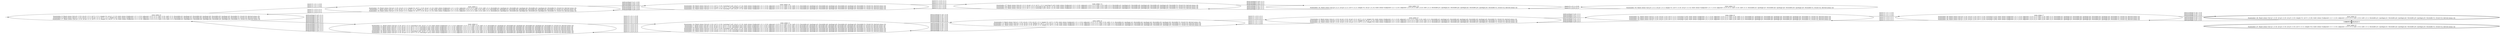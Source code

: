 digraph {
rankdir="LR"
s0[label="state_index=0
State(index=9, fluent atoms=[(at p2 c_0_0), (at p3 c_0_1), (at t1 c_0_1), (empty t1), (at p1 c_0_1)], static atoms=[(adjacent c_0_1 c_0_0), (adjacent c_0_0 c_0_1), (cell c_0_0), (cell c_0_1), (locatable p1), (package p1), (locatable p2), (package p2), (locatable p3), (package p3), (locatable t1), (truck t1)], derived atoms=[])
State(index=0, fluent atoms=[(at p1 c_0_0), (at p3 c_0_1), (at p2 c_0_1), (at t1 c_0_1), (empty t1)], static atoms=[(adjacent c_0_1 c_0_0), (adjacent c_0_0 c_0_1), (cell c_0_0), (cell c_0_1), (locatable p1), (package p1), (locatable p2), (package p2), (locatable p3), (package p3), (locatable t1), (truck t1)], derived atoms=[])
State(index=17, fluent atoms=[(at p3 c_0_0), (at p2 c_0_1), (at t1 c_0_1), (empty t1), (at p1 c_0_1)], static atoms=[(adjacent c_0_1 c_0_0), (adjacent c_0_0 c_0_1), (cell c_0_0), (cell c_0_1), (locatable p1), (package p1), (locatable p2), (package p2), (locatable p3), (package p3), (locatable t1), (truck t1)], derived atoms=[])
"]
s1[label="state_index=1
State(index=10, fluent atoms=[(at p2 c_0_0), (at p3 c_0_1), (empty t1), (at t1 c_0_0), (at p1 c_0_1)], static atoms=[(adjacent c_0_1 c_0_0), (adjacent c_0_0 c_0_1), (cell c_0_0), (cell c_0_1), (locatable p1), (package p1), (locatable p2), (package p2), (locatable p3), (package p3), (locatable t1), (truck t1)], derived atoms=[])
State(index=1, fluent atoms=[(at p1 c_0_0), (at p3 c_0_1), (at p2 c_0_1), (empty t1), (at t1 c_0_0)], static atoms=[(adjacent c_0_1 c_0_0), (adjacent c_0_0 c_0_1), (cell c_0_0), (cell c_0_1), (locatable p1), (package p1), (locatable p2), (package p2), (locatable p3), (package p3), (locatable t1), (truck t1)], derived atoms=[])
State(index=18, fluent atoms=[(at p3 c_0_0), (at p2 c_0_1), (empty t1), (at t1 c_0_0), (at p1 c_0_1)], static atoms=[(adjacent c_0_1 c_0_0), (adjacent c_0_0 c_0_1), (cell c_0_0), (cell c_0_1), (locatable p1), (package p1), (locatable p2), (package p2), (locatable p3), (package p3), (locatable t1), (truck t1)], derived atoms=[])
"]
s2[label="state_index=2
State(index=11, fluent atoms=[(at p2 c_0_0), (at t1 c_0_1), (carrying t1 p3), (at p1 c_0_1)], static atoms=[(adjacent c_0_1 c_0_0), (adjacent c_0_0 c_0_1), (cell c_0_0), (cell c_0_1), (locatable p1), (package p1), (locatable p2), (package p2), (locatable p3), (package p3), (locatable t1), (truck t1)], derived atoms=[])
State(index=8, fluent atoms=[(at p2 c_0_0), (at p3 c_0_1), (at t1 c_0_1), (carrying t1 p1)], static atoms=[(adjacent c_0_1 c_0_0), (adjacent c_0_0 c_0_1), (cell c_0_0), (cell c_0_1), (locatable p1), (package p1), (locatable p2), (package p2), (locatable p3), (package p3), (locatable t1), (truck t1)], derived atoms=[])
State(index=3, fluent atoms=[(at p1 c_0_0), (at p3 c_0_1), (at t1 c_0_1), (carrying t1 p2)], static atoms=[(adjacent c_0_1 c_0_0), (adjacent c_0_0 c_0_1), (cell c_0_0), (cell c_0_1), (locatable p1), (package p1), (locatable p2), (package p2), (locatable p3), (package p3), (locatable t1), (truck t1)], derived atoms=[])
State(index=2, fluent atoms=[(at p1 c_0_0), (at p2 c_0_1), (at t1 c_0_1), (carrying t1 p3)], static atoms=[(adjacent c_0_1 c_0_0), (adjacent c_0_0 c_0_1), (cell c_0_0), (cell c_0_1), (locatable p1), (package p1), (locatable p2), (package p2), (locatable p3), (package p3), (locatable t1), (truck t1)], derived atoms=[])
State(index=16, fluent atoms=[(at p3 c_0_0), (at t1 c_0_1), (carrying t1 p2), (at p1 c_0_1)], static atoms=[(adjacent c_0_1 c_0_0), (adjacent c_0_0 c_0_1), (cell c_0_0), (cell c_0_1), (locatable p1), (package p1), (locatable p2), (package p2), (locatable p3), (package p3), (locatable t1), (truck t1)], derived atoms=[])
State(index=19, fluent atoms=[(at p3 c_0_0), (at p2 c_0_1), (at t1 c_0_1), (carrying t1 p1)], static atoms=[(adjacent c_0_1 c_0_0), (adjacent c_0_0 c_0_1), (cell c_0_0), (cell c_0_1), (locatable p1), (package p1), (locatable p2), (package p2), (locatable p3), (package p3), (locatable t1), (truck t1)], derived atoms=[])
"]
s3[label="state_index=3
State(index=12, fluent atoms=[(at p2 c_0_0), (at t1 c_0_0), (carrying t1 p3), (at p1 c_0_1)], static atoms=[(adjacent c_0_1 c_0_0), (adjacent c_0_0 c_0_1), (cell c_0_0), (cell c_0_1), (locatable p1), (package p1), (locatable p2), (package p2), (locatable p3), (package p3), (locatable t1), (truck t1)], derived atoms=[])
State(index=7, fluent atoms=[(at p2 c_0_0), (at p3 c_0_1), (at t1 c_0_0), (carrying t1 p1)], static atoms=[(adjacent c_0_1 c_0_0), (adjacent c_0_0 c_0_1), (cell c_0_0), (cell c_0_1), (locatable p1), (package p1), (locatable p2), (package p2), (locatable p3), (package p3), (locatable t1), (truck t1)], derived atoms=[])
State(index=4, fluent atoms=[(at p1 c_0_0), (at p3 c_0_1), (at t1 c_0_0), (carrying t1 p2)], static atoms=[(adjacent c_0_1 c_0_0), (adjacent c_0_0 c_0_1), (cell c_0_0), (cell c_0_1), (locatable p1), (package p1), (locatable p2), (package p2), (locatable p3), (package p3), (locatable t1), (truck t1)], derived atoms=[])
State(index=15, fluent atoms=[(at p3 c_0_0), (at t1 c_0_0), (carrying t1 p2), (at p1 c_0_1)], static atoms=[(adjacent c_0_1 c_0_0), (adjacent c_0_0 c_0_1), (cell c_0_0), (cell c_0_1), (locatable p1), (package p1), (locatable p2), (package p2), (locatable p3), (package p3), (locatable t1), (truck t1)], derived atoms=[])
State(index=20, fluent atoms=[(at p3 c_0_0), (at p2 c_0_1), (at t1 c_0_0), (carrying t1 p1)], static atoms=[(adjacent c_0_1 c_0_0), (adjacent c_0_0 c_0_1), (cell c_0_0), (cell c_0_1), (locatable p1), (package p1), (locatable p2), (package p2), (locatable p3), (package p3), (locatable t1), (truck t1)], derived atoms=[])
State(index=23, fluent atoms=[(at p1 c_0_0), (at p2 c_0_1), (at t1 c_0_0), (carrying t1 p3)], static atoms=[(adjacent c_0_1 c_0_0), (adjacent c_0_0 c_0_1), (cell c_0_0), (cell c_0_1), (locatable p1), (package p1), (locatable p2), (package p2), (locatable p3), (package p3), (locatable t1), (truck t1)], derived atoms=[])
"]
s4[label="state_index=4
State(index=5, fluent atoms=[(at p1 c_0_0), (at p2 c_0_0), (at p3 c_0_1), (empty t1), (at t1 c_0_0)], static atoms=[(adjacent c_0_1 c_0_0), (adjacent c_0_0 c_0_1), (cell c_0_0), (cell c_0_1), (locatable p1), (package p1), (locatable p2), (package p2), (locatable p3), (package p3), (locatable t1), (truck t1)], derived atoms=[])
State(index=13, fluent atoms=[(at p2 c_0_0), (at p3 c_0_0), (empty t1), (at t1 c_0_0), (at p1 c_0_1)], static atoms=[(adjacent c_0_1 c_0_0), (adjacent c_0_0 c_0_1), (cell c_0_0), (cell c_0_1), (locatable p1), (package p1), (locatable p2), (package p2), (locatable p3), (package p3), (locatable t1), (truck t1)], derived atoms=[])
State(index=21, fluent atoms=[(at p1 c_0_0), (at p3 c_0_0), (at p2 c_0_1), (empty t1), (at t1 c_0_0)], static atoms=[(adjacent c_0_1 c_0_0), (adjacent c_0_0 c_0_1), (cell c_0_0), (cell c_0_1), (locatable p1), (package p1), (locatable p2), (package p2), (locatable p3), (package p3), (locatable t1), (truck t1)], derived atoms=[])
"]
s5[label="state_index=5
State(index=6, fluent atoms=[(at p1 c_0_0), (at p2 c_0_0), (at p3 c_0_1), (at t1 c_0_1), (empty t1)], static atoms=[(adjacent c_0_1 c_0_0), (adjacent c_0_0 c_0_1), (cell c_0_0), (cell c_0_1), (locatable p1), (package p1), (locatable p2), (package p2), (locatable p3), (package p3), (locatable t1), (truck t1)], derived atoms=[])
State(index=14, fluent atoms=[(at p2 c_0_0), (at p3 c_0_0), (at t1 c_0_1), (empty t1), (at p1 c_0_1)], static atoms=[(adjacent c_0_1 c_0_0), (adjacent c_0_0 c_0_1), (cell c_0_0), (cell c_0_1), (locatable p1), (package p1), (locatable p2), (package p2), (locatable p3), (package p3), (locatable t1), (truck t1)], derived atoms=[])
State(index=22, fluent atoms=[(at p1 c_0_0), (at p3 c_0_0), (at p2 c_0_1), (at t1 c_0_1), (empty t1)], static atoms=[(adjacent c_0_1 c_0_0), (adjacent c_0_0 c_0_1), (cell c_0_0), (cell c_0_1), (locatable p1), (package p1), (locatable p2), (package p2), (locatable p3), (package p3), (locatable t1), (truck t1)], derived atoms=[])
"]
s6[label="state_index=6
State(index=31, fluent atoms=[(at p1 c_0_0), (at p2 c_0_0), (at t1 c_0_1), (carrying t1 p3)], static atoms=[(adjacent c_0_1 c_0_0), (adjacent c_0_0 c_0_1), (cell c_0_0), (cell c_0_1), (locatable p1), (package p1), (locatable p2), (package p2), (locatable p3), (package p3), (locatable t1), (truck t1)], derived atoms=[])
State(index=30, fluent atoms=[(at p2 c_0_0), (at p3 c_0_0), (at t1 c_0_1), (carrying t1 p1)], static atoms=[(adjacent c_0_1 c_0_0), (adjacent c_0_0 c_0_1), (cell c_0_0), (cell c_0_1), (locatable p1), (package p1), (locatable p2), (package p2), (locatable p3), (package p3), (locatable t1), (truck t1)], derived atoms=[])
State(index=24, fluent atoms=[(at p1 c_0_0), (at p3 c_0_0), (at t1 c_0_1), (carrying t1 p2)], static atoms=[(adjacent c_0_1 c_0_0), (adjacent c_0_0 c_0_1), (cell c_0_0), (cell c_0_1), (locatable p1), (package p1), (locatable p2), (package p2), (locatable p3), (package p3), (locatable t1), (truck t1)], derived atoms=[])
"]
s7[label="state_index=7
State(index=29, fluent atoms=[(at p2 c_0_0), (at p3 c_0_0), (at t1 c_0_0), (carrying t1 p1)], static atoms=[(adjacent c_0_1 c_0_0), (adjacent c_0_0 c_0_1), (cell c_0_0), (cell c_0_1), (locatable p1), (package p1), (locatable p2), (package p2), (locatable p3), (package p3), (locatable t1), (truck t1)], derived atoms=[])
State(index=25, fluent atoms=[(at p1 c_0_0), (at p3 c_0_0), (at t1 c_0_0), (carrying t1 p2)], static atoms=[(adjacent c_0_1 c_0_0), (adjacent c_0_0 c_0_1), (cell c_0_0), (cell c_0_1), (locatable p1), (package p1), (locatable p2), (package p2), (locatable p3), (package p3), (locatable t1), (truck t1)], derived atoms=[])
State(index=28, fluent atoms=[(at p1 c_0_0), (at p2 c_0_0), (at t1 c_0_0), (carrying t1 p3)], static atoms=[(adjacent c_0_1 c_0_0), (adjacent c_0_0 c_0_1), (cell c_0_0), (cell c_0_1), (locatable p1), (package p1), (locatable p2), (package p2), (locatable p3), (package p3), (locatable t1), (truck t1)], derived atoms=[])
"]
s8[peripheries=2,label="state_index=8
State(index=26, fluent atoms=[(at p1 c_0_0), (at p2 c_0_0), (at p3 c_0_0), (empty t1), (at t1 c_0_0)], static atoms=[(adjacent c_0_1 c_0_0), (adjacent c_0_0 c_0_1), (cell c_0_0), (cell c_0_1), (locatable p1), (package p1), (locatable p2), (package p2), (locatable p3), (package p3), (locatable t1), (truck t1)], derived atoms=[])
"]
s9[peripheries=2,label="state_index=9
State(index=27, fluent atoms=[(at p1 c_0_0), (at p2 c_0_0), (at p3 c_0_0), (at t1 c_0_1), (empty t1)], static atoms=[(adjacent c_0_1 c_0_0), (adjacent c_0_0 c_0_1), (cell c_0_0), (cell c_0_1), (locatable p1), (package p1), (locatable p2), (package p2), (locatable p3), (package p3), (locatable t1), (truck t1)], derived atoms=[])
"]
s10[label="state_index=10
State(index=39, fluent atoms=[(at p3 c_0_1), (at t1 c_0_0), (carrying t1 p2), (at p1 c_0_1)], static atoms=[(adjacent c_0_1 c_0_0), (adjacent c_0_0 c_0_1), (cell c_0_0), (cell c_0_1), (locatable p1), (package p1), (locatable p2), (package p2), (locatable p3), (package p3), (locatable t1), (truck t1)], derived atoms=[])
State(index=38, fluent atoms=[(at p3 c_0_1), (at p2 c_0_1), (at t1 c_0_0), (carrying t1 p1)], static atoms=[(adjacent c_0_1 c_0_0), (adjacent c_0_0 c_0_1), (cell c_0_0), (cell c_0_1), (locatable p1), (package p1), (locatable p2), (package p2), (locatable p3), (package p3), (locatable t1), (truck t1)], derived atoms=[])
State(index=32, fluent atoms=[(at p2 c_0_1), (at t1 c_0_0), (carrying t1 p3), (at p1 c_0_1)], static atoms=[(adjacent c_0_1 c_0_0), (adjacent c_0_0 c_0_1), (cell c_0_0), (cell c_0_1), (locatable p1), (package p1), (locatable p2), (package p2), (locatable p3), (package p3), (locatable t1), (truck t1)], derived atoms=[])
"]
s11[label="state_index=11
State(index=37, fluent atoms=[(at p3 c_0_1), (at p2 c_0_1), (at t1 c_0_1), (carrying t1 p1)], static atoms=[(adjacent c_0_1 c_0_0), (adjacent c_0_0 c_0_1), (cell c_0_0), (cell c_0_1), (locatable p1), (package p1), (locatable p2), (package p2), (locatable p3), (package p3), (locatable t1), (truck t1)], derived atoms=[])
State(index=36, fluent atoms=[(at p3 c_0_1), (at t1 c_0_1), (carrying t1 p2), (at p1 c_0_1)], static atoms=[(adjacent c_0_1 c_0_0), (adjacent c_0_0 c_0_1), (cell c_0_0), (cell c_0_1), (locatable p1), (package p1), (locatable p2), (package p2), (locatable p3), (package p3), (locatable t1), (truck t1)], derived atoms=[])
State(index=33, fluent atoms=[(at p2 c_0_1), (at t1 c_0_1), (carrying t1 p3), (at p1 c_0_1)], static atoms=[(adjacent c_0_1 c_0_0), (adjacent c_0_0 c_0_1), (cell c_0_0), (cell c_0_1), (locatable p1), (package p1), (locatable p2), (package p2), (locatable p3), (package p3), (locatable t1), (truck t1)], derived atoms=[])
"]
s12[label="state_index=12
State(index=34, fluent atoms=[(at p3 c_0_1), (at p2 c_0_1), (at t1 c_0_1), (empty t1), (at p1 c_0_1)], static atoms=[(adjacent c_0_1 c_0_0), (adjacent c_0_0 c_0_1), (cell c_0_0), (cell c_0_1), (locatable p1), (package p1), (locatable p2), (package p2), (locatable p3), (package p3), (locatable t1), (truck t1)], derived atoms=[])
"]
s13[label="state_index=13
State(index=35, fluent atoms=[(at p3 c_0_1), (at p2 c_0_1), (empty t1), (at t1 c_0_0), (at p1 c_0_1)], static atoms=[(adjacent c_0_1 c_0_0), (adjacent c_0_0 c_0_1), (cell c_0_0), (cell c_0_1), (locatable p1), (package p1), (locatable p2), (package p2), (locatable p3), (package p3), (locatable t1), (truck t1)], derived atoms=[])
"]
Dangling [ label = "", style = invis ]
{ rank = same; Dangling }
Dangling -> s0
{ rank = same; s13}
{ rank = same; s12}
{ rank = same; s11}
{ rank = same; s10}
{ rank = same; s1}
{ rank = same; s0}
{ rank = same; s2}
{ rank = same; s3}
{ rank = same; s4}
{ rank = same; s5}
{ rank = same; s6}
{ rank = same; s7}
{ rank = same; s8,s9}
s0->s1 [label="(move t1 c_0_1 c_0_0)
(move t1 c_0_1 c_0_0)
(move t1 c_0_1 c_0_0)
"]
s0->s2 [label="(pick-package t1 p3 c_0_1)
(pick-package t1 p2 c_0_1)
(pick-package t1 p1 c_0_1)
(pick-package t1 p2 c_0_1)
(pick-package t1 p1 c_0_1)
(pick-package t1 p3 c_0_1)
"]
s1->s0 [label="(move t1 c_0_0 c_0_1)
(move t1 c_0_0 c_0_1)
(move t1 c_0_0 c_0_1)
"]
s1->s10 [label="(pick-package t1 p1 c_0_0)
(pick-package t1 p2 c_0_0)
(pick-package t1 p3 c_0_0)
"]
s2->s0 [label="(drop-package t1 p1 c_0_1)
(drop-package t1 p3 c_0_1)
(drop-package t1 p2 c_0_1)
(drop-package t1 p3 c_0_1)
(drop-package t1 p1 c_0_1)
(drop-package t1 p2 c_0_1)
"]
s2->s3 [label="(move t1 c_0_1 c_0_0)
(move t1 c_0_1 c_0_0)
(move t1 c_0_1 c_0_0)
(move t1 c_0_1 c_0_0)
(move t1 c_0_1 c_0_0)
(move t1 c_0_1 c_0_0)
"]
s3->s2 [label="(move t1 c_0_0 c_0_1)
(move t1 c_0_0 c_0_1)
(move t1 c_0_0 c_0_1)
(move t1 c_0_0 c_0_1)
(move t1 c_0_0 c_0_1)
(move t1 c_0_0 c_0_1)
"]
s3->s4 [label="(drop-package t1 p2 c_0_0)
(drop-package t1 p1 c_0_0)
(drop-package t1 p1 c_0_0)
(drop-package t1 p3 c_0_0)
(drop-package t1 p2 c_0_0)
(drop-package t1 p3 c_0_0)
"]
s4->s3 [label="(pick-package t1 p2 c_0_0)
(pick-package t1 p2 c_0_0)
(pick-package t1 p3 c_0_0)
(pick-package t1 p3 c_0_0)
(pick-package t1 p1 c_0_0)
(pick-package t1 p1 c_0_0)
"]
s4->s5 [label="(move t1 c_0_0 c_0_1)
(move t1 c_0_0 c_0_1)
(move t1 c_0_0 c_0_1)
"]
s5->s4 [label="(move t1 c_0_1 c_0_0)
(move t1 c_0_1 c_0_0)
(move t1 c_0_1 c_0_0)
"]
s5->s6 [label="(pick-package t1 p2 c_0_1)
(pick-package t1 p1 c_0_1)
(pick-package t1 p3 c_0_1)
"]
s6->s5 [label="(drop-package t1 p1 c_0_1)
(drop-package t1 p2 c_0_1)
(drop-package t1 p3 c_0_1)
"]
s6->s7 [label="(move t1 c_0_1 c_0_0)
(move t1 c_0_1 c_0_0)
(move t1 c_0_1 c_0_0)
"]
s7->s6 [label="(move t1 c_0_0 c_0_1)
(move t1 c_0_0 c_0_1)
(move t1 c_0_0 c_0_1)
"]
s7->s8 [label="(drop-package t1 p2 c_0_0)
(drop-package t1 p3 c_0_0)
(drop-package t1 p1 c_0_0)
"]
s8->s7 [label="(pick-package t1 p3 c_0_0)
(pick-package t1 p2 c_0_0)
(pick-package t1 p1 c_0_0)
"]
s8->s9 [label="(move t1 c_0_0 c_0_1)
"]
s9->s8 [label="(move t1 c_0_1 c_0_0)
"]
s10->s1 [label="(drop-package t1 p1 c_0_0)
(drop-package t1 p3 c_0_0)
(drop-package t1 p2 c_0_0)
"]
s10->s11 [label="(move t1 c_0_0 c_0_1)
(move t1 c_0_0 c_0_1)
(move t1 c_0_0 c_0_1)
"]
s11->s10 [label="(move t1 c_0_1 c_0_0)
(move t1 c_0_1 c_0_0)
(move t1 c_0_1 c_0_0)
"]
s11->s12 [label="(drop-package t1 p2 c_0_1)
(drop-package t1 p1 c_0_1)
(drop-package t1 p3 c_0_1)
"]
s12->s11 [label="(pick-package t1 p1 c_0_1)
(pick-package t1 p2 c_0_1)
(pick-package t1 p3 c_0_1)
"]
s12->s13 [label="(move t1 c_0_1 c_0_0)
"]
s13->s12 [label="(move t1 c_0_0 c_0_1)
"]
}
